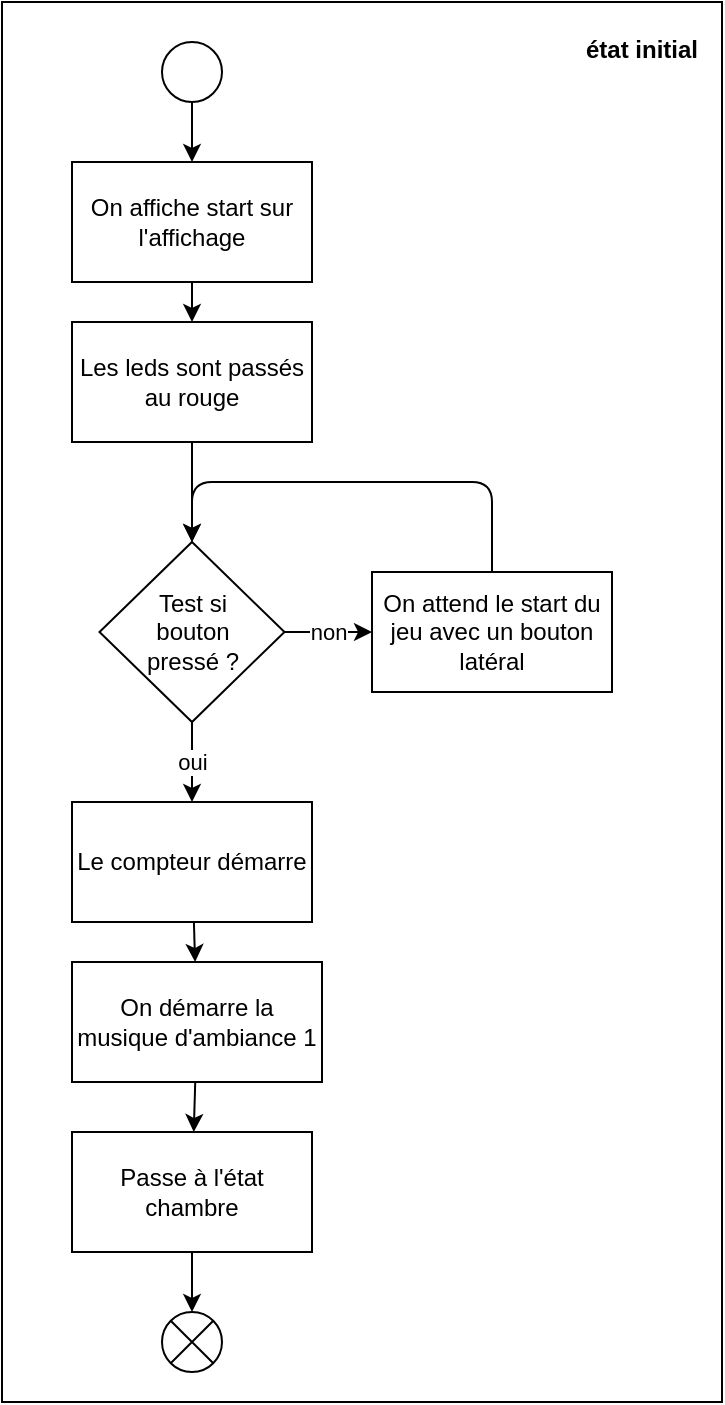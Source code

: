 <mxfile>
    <diagram id="F9MB3DPk1iDu4GyG0oBZ" name="Page-initial">
        <mxGraphModel dx="1085" dy="990" grid="1" gridSize="10" guides="1" tooltips="1" connect="1" arrows="1" fold="1" page="1" pageScale="1" pageWidth="827" pageHeight="1169" math="0" shadow="0">
            <root>
                <mxCell id="0"/>
                <mxCell id="1" parent="0"/>
                <mxCell id="16" value="état initial" style="rounded=0;whiteSpace=wrap;html=1;align=right;verticalAlign=top;fontStyle=1;spacingRight=10;spacingTop=10;" vertex="1" parent="1">
                    <mxGeometry x="200" y="80" width="360" height="700" as="geometry"/>
                </mxCell>
                <mxCell id="4" value="" style="edgeStyle=none;html=1;" edge="1" parent="1" source="2" target="3">
                    <mxGeometry relative="1" as="geometry"/>
                </mxCell>
                <mxCell id="2" value="" style="ellipse;" vertex="1" parent="1">
                    <mxGeometry x="280" y="100" width="30" height="30" as="geometry"/>
                </mxCell>
                <mxCell id="51" value="" style="edgeStyle=none;html=1;" edge="1" parent="1" source="3" target="50">
                    <mxGeometry relative="1" as="geometry"/>
                </mxCell>
                <mxCell id="3" value="On affiche start sur l&#39;affichage" style="whiteSpace=wrap;html=1;" vertex="1" parent="1">
                    <mxGeometry x="235" y="160" width="120" height="60" as="geometry"/>
                </mxCell>
                <mxCell id="8" value="non" style="edgeStyle=none;html=1;" edge="1" parent="1" source="5" target="7">
                    <mxGeometry relative="1" as="geometry"/>
                </mxCell>
                <mxCell id="11" value="oui" style="edgeStyle=none;html=1;" edge="1" parent="1" source="5" target="10">
                    <mxGeometry relative="1" as="geometry"/>
                </mxCell>
                <mxCell id="5" value="Test si &lt;br&gt;bouton &lt;br&gt;pressé ?" style="rhombus;whiteSpace=wrap;html=1;fontSize=12;" vertex="1" parent="1">
                    <mxGeometry x="248.75" y="350" width="92.5" height="90" as="geometry"/>
                </mxCell>
                <mxCell id="9" style="edgeStyle=none;html=1;exitX=0.5;exitY=0;exitDx=0;exitDy=0;entryX=0.5;entryY=0;entryDx=0;entryDy=0;" edge="1" parent="1" source="7" target="5">
                    <mxGeometry relative="1" as="geometry">
                        <Array as="points">
                            <mxPoint x="445" y="320"/>
                            <mxPoint x="295" y="320"/>
                        </Array>
                    </mxGeometry>
                </mxCell>
                <mxCell id="7" value="On attend le start du jeu avec un bouton latéral" style="whiteSpace=wrap;html=1;" vertex="1" parent="1">
                    <mxGeometry x="385" y="365" width="120" height="60" as="geometry"/>
                </mxCell>
                <mxCell id="13" value="" style="edgeStyle=none;html=1;" edge="1" parent="1" source="10" target="12">
                    <mxGeometry relative="1" as="geometry"/>
                </mxCell>
                <mxCell id="10" value="Le compteur démarre" style="whiteSpace=wrap;html=1;" vertex="1" parent="1">
                    <mxGeometry x="235" y="480" width="120" height="60" as="geometry"/>
                </mxCell>
                <mxCell id="15" value="" style="edgeStyle=none;html=1;" edge="1" parent="1" source="12" target="14">
                    <mxGeometry relative="1" as="geometry"/>
                </mxCell>
                <mxCell id="12" value="On démarre la musique d&#39;ambiance 1" style="whiteSpace=wrap;html=1;" vertex="1" parent="1">
                    <mxGeometry x="235" y="560" width="125" height="60" as="geometry"/>
                </mxCell>
                <mxCell id="18" value="" style="edgeStyle=none;html=1;" edge="1" parent="1" source="14" target="17">
                    <mxGeometry relative="1" as="geometry"/>
                </mxCell>
                <mxCell id="14" value="Passe à l&#39;état chambre" style="whiteSpace=wrap;html=1;" vertex="1" parent="1">
                    <mxGeometry x="235" y="645" width="120" height="60" as="geometry"/>
                </mxCell>
                <mxCell id="17" value="" style="shape=sumEllipse;perimeter=ellipsePerimeter;html=1;backgroundOutline=1;" vertex="1" parent="1">
                    <mxGeometry x="280" y="735" width="30" height="30" as="geometry"/>
                </mxCell>
                <mxCell id="52" value="" style="edgeStyle=none;html=1;" edge="1" parent="1" source="50" target="5">
                    <mxGeometry relative="1" as="geometry"/>
                </mxCell>
                <mxCell id="50" value="Les leds sont passés au rouge" style="whiteSpace=wrap;html=1;" vertex="1" parent="1">
                    <mxGeometry x="235" y="240" width="120" height="60" as="geometry"/>
                </mxCell>
            </root>
        </mxGraphModel>
    </diagram>
    <diagram id="-TwuG4o9dbh05HOJ7MIV" name="Page-chambre">
        <mxGraphModel dx="766" dy="967" grid="1" gridSize="10" guides="1" tooltips="1" connect="1" arrows="1" fold="1" page="1" pageScale="1" pageWidth="827" pageHeight="1169" math="0" shadow="0">
            <root>
                <mxCell id="0"/>
                <mxCell id="1" parent="0"/>
                <mxCell id="A5ZPb4_VLUCsGsAMaF4Z-1" value="état chambre" style="rounded=0;whiteSpace=wrap;html=1;align=right;verticalAlign=top;fontStyle=1;spacingRight=10;spacingTop=10;" vertex="1" parent="1">
                    <mxGeometry x="200" y="80" width="380" height="700" as="geometry"/>
                </mxCell>
                <mxCell id="A5ZPb4_VLUCsGsAMaF4Z-2" value="" style="edgeStyle=none;html=1;" edge="1" parent="1" source="A5ZPb4_VLUCsGsAMaF4Z-3" target="A5ZPb4_VLUCsGsAMaF4Z-8">
                    <mxGeometry relative="1" as="geometry"/>
                </mxCell>
                <mxCell id="A5ZPb4_VLUCsGsAMaF4Z-3" value="" style="ellipse;" vertex="1" parent="1">
                    <mxGeometry x="275" y="100" width="30" height="30" as="geometry"/>
                </mxCell>
                <mxCell id="A5ZPb4_VLUCsGsAMaF4Z-4" value="" style="shape=sumEllipse;perimeter=ellipsePerimeter;html=1;backgroundOutline=1;" vertex="1" parent="1">
                    <mxGeometry x="490" y="735" width="30" height="30" as="geometry"/>
                </mxCell>
                <mxCell id="A5ZPb4_VLUCsGsAMaF4Z-5" value="" style="edgeStyle=none;html=1;" edge="1" parent="1" source="A5ZPb4_VLUCsGsAMaF4Z-8" target="A5ZPb4_VLUCsGsAMaF4Z-10">
                    <mxGeometry relative="1" as="geometry"/>
                </mxCell>
                <mxCell id="A5ZPb4_VLUCsGsAMaF4Z-6" value="Ouvert" style="edgeLabel;html=1;align=center;verticalAlign=middle;resizable=0;points=[];" vertex="1" connectable="0" parent="A5ZPb4_VLUCsGsAMaF4Z-5">
                    <mxGeometry x="-0.482" y="2" relative="1" as="geometry">
                        <mxPoint x="14" y="2" as="offset"/>
                    </mxGeometry>
                </mxCell>
                <mxCell id="A5ZPb4_VLUCsGsAMaF4Z-7" value="" style="edgeStyle=none;html=1;" edge="1" parent="1" source="A5ZPb4_VLUCsGsAMaF4Z-8" target="A5ZPb4_VLUCsGsAMaF4Z-14">
                    <mxGeometry relative="1" as="geometry"/>
                </mxCell>
                <mxCell id="A5ZPb4_VLUCsGsAMaF4Z-8" value="Test&lt;br&gt;interrupteur maniétique" style="rhombus;whiteSpace=wrap;html=1;fontSize=10;" vertex="1" parent="1">
                    <mxGeometry x="250" y="169" width="80" height="80" as="geometry"/>
                </mxCell>
                <mxCell id="A5ZPb4_VLUCsGsAMaF4Z-9" value="" style="edgeStyle=none;html=1;" edge="1" parent="1" source="A5ZPb4_VLUCsGsAMaF4Z-10" target="A5ZPb4_VLUCsGsAMaF4Z-18">
                    <mxGeometry relative="1" as="geometry"/>
                </mxCell>
                <mxCell id="A5ZPb4_VLUCsGsAMaF4Z-10" value="&lt;span style=&quot;color: rgb(0, 0, 0);&quot;&gt;On démarre la musique d&#39;ambiance 2&lt;/span&gt;" style="whiteSpace=wrap;html=1;" vertex="1" parent="1">
                    <mxGeometry x="440" y="179" width="130" height="60" as="geometry"/>
                </mxCell>
                <mxCell id="A5ZPb4_VLUCsGsAMaF4Z-11" value="" style="edgeStyle=none;html=1;" edge="1" parent="1" source="A5ZPb4_VLUCsGsAMaF4Z-14" target="A5ZPb4_VLUCsGsAMaF4Z-16">
                    <mxGeometry relative="1" as="geometry"/>
                </mxCell>
                <mxCell id="A5ZPb4_VLUCsGsAMaF4Z-12" value="oui" style="edgeLabel;html=1;align=center;verticalAlign=middle;resizable=0;points=[];" vertex="1" connectable="0" parent="A5ZPb4_VLUCsGsAMaF4Z-11">
                    <mxGeometry x="-0.206" y="-1" relative="1" as="geometry">
                        <mxPoint as="offset"/>
                    </mxGeometry>
                </mxCell>
                <mxCell id="A5ZPb4_VLUCsGsAMaF4Z-13" value="" style="edgeStyle=none;html=1;entryX=0.5;entryY=0;entryDx=0;entryDy=0;" edge="1" parent="1" source="A5ZPb4_VLUCsGsAMaF4Z-14" target="A5ZPb4_VLUCsGsAMaF4Z-21">
                    <mxGeometry relative="1" as="geometry">
                        <mxPoint x="288" y="395" as="targetPoint"/>
                    </mxGeometry>
                </mxCell>
                <mxCell id="A5ZPb4_VLUCsGsAMaF4Z-14" value="5 / 10 min.&lt;br&gt;passés ?" style="rhombus;whiteSpace=wrap;html=1;fontSize=12;" vertex="1" parent="1">
                    <mxGeometry x="250" y="265" width="80" height="80" as="geometry"/>
                </mxCell>
                <mxCell id="A5ZPb4_VLUCsGsAMaF4Z-15" style="edgeStyle=none;html=1;exitX=0.5;exitY=1;exitDx=0;exitDy=0;entryX=0.5;entryY=0;entryDx=0;entryDy=0;" edge="1" parent="1">
                    <mxGeometry relative="1" as="geometry">
                        <mxPoint x="417" y="335.0" as="sourcePoint"/>
                        <mxPoint x="291" y="410" as="targetPoint"/>
                        <Array as="points">
                            <mxPoint x="417" y="360"/>
                            <mxPoint x="289" y="360"/>
                        </Array>
                    </mxGeometry>
                </mxCell>
                <mxCell id="A5ZPb4_VLUCsGsAMaF4Z-16" value="augmente le volume de musique" style="whiteSpace=wrap;html=1;" vertex="1" parent="1">
                    <mxGeometry x="370" y="275" width="92" height="60" as="geometry"/>
                </mxCell>
                <mxCell id="A5ZPb4_VLUCsGsAMaF4Z-17" style="edgeStyle=none;html=1;exitX=0.5;exitY=1;exitDx=0;exitDy=0;entryX=0.5;entryY=0;entryDx=0;entryDy=0;" edge="1" parent="1" source="A5ZPb4_VLUCsGsAMaF4Z-18" target="A5ZPb4_VLUCsGsAMaF4Z-4">
                    <mxGeometry relative="1" as="geometry"/>
                </mxCell>
                <mxCell id="A5ZPb4_VLUCsGsAMaF4Z-18" value="&lt;span style=&quot;color: rgb(0, 0, 0);&quot;&gt;passe à l&#39;état psychiatre&lt;/span&gt;" style="whiteSpace=wrap;html=1;" vertex="1" parent="1">
                    <mxGeometry x="445" y="345" width="120" height="60" as="geometry"/>
                </mxCell>
                <mxCell id="A5ZPb4_VLUCsGsAMaF4Z-19" value="oui" style="edgeStyle=none;html=1;" edge="1" parent="1" source="A5ZPb4_VLUCsGsAMaF4Z-21" target="A5ZPb4_VLUCsGsAMaF4Z-23">
                    <mxGeometry x="-0.368" relative="1" as="geometry">
                        <mxPoint as="offset"/>
                    </mxGeometry>
                </mxCell>
                <mxCell id="A5ZPb4_VLUCsGsAMaF4Z-20" value="" style="edgeStyle=none;html=1;" edge="1" parent="1" source="A5ZPb4_VLUCsGsAMaF4Z-21" target="A5ZPb4_VLUCsGsAMaF4Z-26">
                    <mxGeometry relative="1" as="geometry"/>
                </mxCell>
                <mxCell id="A5ZPb4_VLUCsGsAMaF4Z-21" value="Test si les switchs sont&lt;br&gt;&amp;nbsp;en ordre" style="rhombus;whiteSpace=wrap;html=1;fontSize=11;" vertex="1" parent="1">
                    <mxGeometry x="250" y="410" width="80" height="80" as="geometry"/>
                </mxCell>
                <mxCell id="A5ZPb4_VLUCsGsAMaF4Z-22" style="edgeStyle=none;html=1;exitX=0.5;exitY=1;exitDx=0;exitDy=0;entryX=0.5;entryY=0;entryDx=0;entryDy=0;" edge="1" parent="1">
                    <mxGeometry relative="1" as="geometry">
                        <mxPoint x="419" y="480" as="sourcePoint"/>
                        <mxPoint x="291" y="520" as="targetPoint"/>
                        <Array as="points">
                            <mxPoint x="419" y="500"/>
                            <mxPoint x="289" y="500"/>
                        </Array>
                    </mxGeometry>
                </mxCell>
                <mxCell id="A5ZPb4_VLUCsGsAMaF4Z-23" value="&lt;span style=&quot;color: rgb(0, 0, 0);&quot;&gt;passe la led témoin du rouge au vert&lt;/span&gt;" style="whiteSpace=wrap;html=1;" vertex="1" parent="1">
                    <mxGeometry x="366" y="420" width="104" height="60" as="geometry"/>
                </mxCell>
                <mxCell id="A5ZPb4_VLUCsGsAMaF4Z-24" value="oui" style="edgeStyle=none;html=1;" edge="1" parent="1" source="A5ZPb4_VLUCsGsAMaF4Z-26" target="A5ZPb4_VLUCsGsAMaF4Z-28">
                    <mxGeometry relative="1" as="geometry"/>
                </mxCell>
                <mxCell id="A5ZPb4_VLUCsGsAMaF4Z-25" value="" style="edgeStyle=none;html=1;" edge="1" parent="1" source="A5ZPb4_VLUCsGsAMaF4Z-26" target="A5ZPb4_VLUCsGsAMaF4Z-33">
                    <mxGeometry relative="1" as="geometry"/>
                </mxCell>
                <mxCell id="A5ZPb4_VLUCsGsAMaF4Z-26" value="Test si les&lt;br&gt;câbles sont&lt;br&gt;connectés" style="rhombus;whiteSpace=wrap;html=1;fontSize=10;" vertex="1" parent="1">
                    <mxGeometry x="250" y="520" width="80" height="80" as="geometry"/>
                </mxCell>
                <mxCell id="A5ZPb4_VLUCsGsAMaF4Z-27" style="edgeStyle=none;html=1;exitX=0.5;exitY=1;exitDx=0;exitDy=0;entryX=0.5;entryY=0;entryDx=0;entryDy=0;" edge="1" parent="1" source="A5ZPb4_VLUCsGsAMaF4Z-33" target="A5ZPb4_VLUCsGsAMaF4Z-30">
                    <mxGeometry relative="1" as="geometry">
                        <Array as="points">
                            <mxPoint x="290" y="610"/>
                        </Array>
                    </mxGeometry>
                </mxCell>
                <mxCell id="A5ZPb4_VLUCsGsAMaF4Z-28" value="&lt;span style=&quot;color: rgb(0, 0, 0);&quot;&gt;passe la led témoin du rouge au vert&lt;/span&gt;" style="whiteSpace=wrap;html=1;" vertex="1" parent="1">
                    <mxGeometry x="365" y="530" width="104" height="60" as="geometry"/>
                </mxCell>
                <mxCell id="A5ZPb4_VLUCsGsAMaF4Z-29" style="edgeStyle=none;html=1;exitX=0;exitY=0.5;exitDx=0;exitDy=0;entryX=0.5;entryY=0;entryDx=0;entryDy=0;" edge="1" parent="1" source="A5ZPb4_VLUCsGsAMaF4Z-30" target="A5ZPb4_VLUCsGsAMaF4Z-8">
                    <mxGeometry relative="1" as="geometry">
                        <Array as="points">
                            <mxPoint x="220" y="748"/>
                            <mxPoint x="220" y="150"/>
                            <mxPoint x="288" y="150"/>
                        </Array>
                    </mxGeometry>
                </mxCell>
                <mxCell id="A5ZPb4_VLUCsGsAMaF4Z-30" value="Reprend les tests" style="whiteSpace=wrap;html=1;fontSize=10;" vertex="1" parent="1">
                    <mxGeometry x="240" y="727" width="100" height="42" as="geometry"/>
                </mxCell>
                <mxCell id="A5ZPb4_VLUCsGsAMaF4Z-31" value="" style="edgeStyle=none;html=1;exitX=0.5;exitY=1;exitDx=0;exitDy=0;entryX=0.5;entryY=0;entryDx=0;entryDy=0;" edge="1" parent="1" source="A5ZPb4_VLUCsGsAMaF4Z-28" target="A5ZPb4_VLUCsGsAMaF4Z-33">
                    <mxGeometry relative="1" as="geometry">
                        <mxPoint x="417" y="590" as="sourcePoint"/>
                        <mxPoint x="290" y="719" as="targetPoint"/>
                        <Array as="points">
                            <mxPoint x="417" y="610"/>
                            <mxPoint x="290" y="610"/>
                        </Array>
                    </mxGeometry>
                </mxCell>
                <mxCell id="A5ZPb4_VLUCsGsAMaF4Z-32" value="oui" style="edgeStyle=none;html=1;" edge="1" parent="1" source="A5ZPb4_VLUCsGsAMaF4Z-33" target="A5ZPb4_VLUCsGsAMaF4Z-35">
                    <mxGeometry relative="1" as="geometry"/>
                </mxCell>
                <mxCell id="A5ZPb4_VLUCsGsAMaF4Z-33" value="Test bouton &lt;br&gt;reset&lt;br&gt;(interne)" style="rhombus;whiteSpace=wrap;html=1;fontSize=10;" vertex="1" parent="1">
                    <mxGeometry x="250" y="627" width="80" height="80" as="geometry"/>
                </mxCell>
                <mxCell id="A5ZPb4_VLUCsGsAMaF4Z-34" style="edgeStyle=none;html=1;exitX=0.5;exitY=1;exitDx=0;exitDy=0;entryX=0;entryY=0.5;entryDx=0;entryDy=0;" edge="1" parent="1" source="A5ZPb4_VLUCsGsAMaF4Z-35" target="A5ZPb4_VLUCsGsAMaF4Z-4">
                    <mxGeometry relative="1" as="geometry">
                        <Array as="points">
                            <mxPoint x="420" y="750"/>
                        </Array>
                    </mxGeometry>
                </mxCell>
                <mxCell id="A5ZPb4_VLUCsGsAMaF4Z-35" value="&lt;span style=&quot;color: rgb(0, 0, 0);&quot;&gt;passe à l&#39;état initial&lt;/span&gt;" style="whiteSpace=wrap;html=1;" vertex="1" parent="1">
                    <mxGeometry x="370" y="637" width="100" height="60" as="geometry"/>
                </mxCell>
            </root>
        </mxGraphModel>
    </diagram>
    <diagram id="e_R3JuwQL41vmd00zdHb" name="Page-psychiatre">
        <mxGraphModel dx="930" dy="1174" grid="1" gridSize="10" guides="1" tooltips="1" connect="1" arrows="1" fold="1" page="1" pageScale="1" pageWidth="827" pageHeight="1169" math="0" shadow="0">
            <root>
                <mxCell id="0"/>
                <mxCell id="1" parent="0"/>
                <mxCell id="6P_9f3Ew2YC15SR7I2HP-1" value="état&amp;nbsp;&lt;span style=&quot;color: rgb(0, 0, 0); font-weight: 400; text-align: center;&quot;&gt;psychiatre&lt;/span&gt;" style="rounded=0;whiteSpace=wrap;html=1;align=right;verticalAlign=top;fontStyle=1;spacingRight=10;spacingTop=10;" vertex="1" parent="1">
                    <mxGeometry x="160" y="80" width="520" height="700" as="geometry"/>
                </mxCell>
                <mxCell id="6P_9f3Ew2YC15SR7I2HP-2" value="" style="edgeStyle=none;html=1;entryX=0.5;entryY=0;entryDx=0;entryDy=0;" edge="1" parent="1" source="6P_9f3Ew2YC15SR7I2HP-3" target="6P_9f3Ew2YC15SR7I2HP-21">
                    <mxGeometry relative="1" as="geometry">
                        <mxPoint x="250" y="176" as="targetPoint"/>
                    </mxGeometry>
                </mxCell>
                <mxCell id="6P_9f3Ew2YC15SR7I2HP-3" value="" style="ellipse;" vertex="1" parent="1">
                    <mxGeometry x="235" y="100" width="30" height="30" as="geometry"/>
                </mxCell>
                <mxCell id="6P_9f3Ew2YC15SR7I2HP-4" value="" style="shape=sumEllipse;perimeter=ellipsePerimeter;html=1;backgroundOutline=1;" vertex="1" parent="1">
                    <mxGeometry x="412" y="735" width="30" height="30" as="geometry"/>
                </mxCell>
                <mxCell id="6P_9f3Ew2YC15SR7I2HP-19" value="oui" style="edgeStyle=none;html=1;" edge="1" parent="1" source="6P_9f3Ew2YC15SR7I2HP-21" target="6P_9f3Ew2YC15SR7I2HP-23">
                    <mxGeometry x="-0.368" relative="1" as="geometry">
                        <mxPoint as="offset"/>
                    </mxGeometry>
                </mxCell>
                <mxCell id="6P_9f3Ew2YC15SR7I2HP-20" value="" style="edgeStyle=none;html=1;" edge="1" parent="1" source="6P_9f3Ew2YC15SR7I2HP-21" target="6P_9f3Ew2YC15SR7I2HP-26">
                    <mxGeometry relative="1" as="geometry"/>
                </mxCell>
                <mxCell id="6P_9f3Ew2YC15SR7I2HP-21" value="Test si les switchs sont&lt;br&gt;&amp;nbsp;en ordre" style="rhombus;whiteSpace=wrap;html=1;fontSize=11;" vertex="1" parent="1">
                    <mxGeometry x="210" y="177" width="80" height="80" as="geometry"/>
                </mxCell>
                <mxCell id="wKttNFbRdzwVSbMU5kbq-1" style="edgeStyle=none;html=1;exitX=0.5;exitY=1;exitDx=0;exitDy=0;entryX=0.5;entryY=0;entryDx=0;entryDy=0;" edge="1" parent="1" source="6P_9f3Ew2YC15SR7I2HP-23" target="6P_9f3Ew2YC15SR7I2HP-26">
                    <mxGeometry relative="1" as="geometry">
                        <Array as="points">
                            <mxPoint x="380" y="270"/>
                            <mxPoint x="250" y="270"/>
                        </Array>
                    </mxGeometry>
                </mxCell>
                <mxCell id="6P_9f3Ew2YC15SR7I2HP-23" value="&lt;span style=&quot;color: rgb(0, 0, 0);&quot;&gt;passe la led témoin du rouge au vert&lt;/span&gt;" style="whiteSpace=wrap;html=1;" vertex="1" parent="1">
                    <mxGeometry x="328" y="187" width="104" height="60" as="geometry"/>
                </mxCell>
                <mxCell id="6P_9f3Ew2YC15SR7I2HP-24" value="oui" style="edgeStyle=none;html=1;" edge="1" parent="1" source="6P_9f3Ew2YC15SR7I2HP-26" target="6P_9f3Ew2YC15SR7I2HP-28">
                    <mxGeometry relative="1" as="geometry"/>
                </mxCell>
                <mxCell id="wKttNFbRdzwVSbMU5kbq-3" value="" style="edgeStyle=none;html=1;" edge="1" parent="1" source="6P_9f3Ew2YC15SR7I2HP-26" target="wKttNFbRdzwVSbMU5kbq-2">
                    <mxGeometry relative="1" as="geometry"/>
                </mxCell>
                <mxCell id="6P_9f3Ew2YC15SR7I2HP-26" value="Test si les&lt;br&gt;câbles sont&lt;br&gt;connectés" style="rhombus;whiteSpace=wrap;html=1;fontSize=10;" vertex="1" parent="1">
                    <mxGeometry x="210" y="288" width="80" height="80" as="geometry"/>
                </mxCell>
                <mxCell id="6P_9f3Ew2YC15SR7I2HP-28" value="&lt;span style=&quot;color: rgb(0, 0, 0);&quot;&gt;passe la led témoin du rouge au vert&lt;/span&gt;" style="whiteSpace=wrap;html=1;" vertex="1" parent="1">
                    <mxGeometry x="325" y="298" width="104" height="60" as="geometry"/>
                </mxCell>
                <mxCell id="6P_9f3Ew2YC15SR7I2HP-29" style="edgeStyle=none;html=1;exitX=0;exitY=0.5;exitDx=0;exitDy=0;entryX=0.5;entryY=0;entryDx=0;entryDy=0;" edge="1" parent="1" source="6P_9f3Ew2YC15SR7I2HP-30" target="6P_9f3Ew2YC15SR7I2HP-21">
                    <mxGeometry relative="1" as="geometry">
                        <Array as="points">
                            <mxPoint x="180" y="705"/>
                            <mxPoint x="180" y="150"/>
                            <mxPoint x="250" y="150"/>
                        </Array>
                        <mxPoint x="250" y="169" as="targetPoint"/>
                    </mxGeometry>
                </mxCell>
                <mxCell id="6P_9f3Ew2YC15SR7I2HP-30" value="Reprend les tests" style="whiteSpace=wrap;html=1;fontSize=10;" vertex="1" parent="1">
                    <mxGeometry x="200" y="684" width="100" height="42" as="geometry"/>
                </mxCell>
                <mxCell id="wKttNFbRdzwVSbMU5kbq-5" value="oui" style="edgeStyle=none;html=1;" edge="1" parent="1" source="wKttNFbRdzwVSbMU5kbq-2" target="wKttNFbRdzwVSbMU5kbq-4">
                    <mxGeometry relative="1" as="geometry"/>
                </mxCell>
                <mxCell id="DXd6s6xHSMrLh10oTs0z-4" value="" style="edgeStyle=none;html=1;" edge="1" parent="1" source="wKttNFbRdzwVSbMU5kbq-2" target="DXd6s6xHSMrLh10oTs0z-2">
                    <mxGeometry relative="1" as="geometry"/>
                </mxCell>
                <mxCell id="wKttNFbRdzwVSbMU5kbq-2" value="&lt;span style=&quot;color: rgb(0, 0, 0); font-size: 11px;&quot;&gt;Test si les switchs sont&lt;/span&gt;&lt;br style=&quot;color: rgb(63, 63, 63); scrollbar-color: rgb(226, 226, 226) rgb(251, 251, 251); font-size: 11px;&quot;&gt;&lt;span style=&quot;color: rgb(0, 0, 0); font-size: 11px;&quot;&gt;&amp;nbsp;en ordre&lt;/span&gt;" style="rhombus;whiteSpace=wrap;html=1;fontSize=10;" vertex="1" parent="1">
                    <mxGeometry x="210" y="400" width="80" height="80" as="geometry"/>
                </mxCell>
                <mxCell id="wKttNFbRdzwVSbMU5kbq-7" value="oui" style="edgeStyle=none;html=1;" edge="1" parent="1" source="wKttNFbRdzwVSbMU5kbq-4" target="wKttNFbRdzwVSbMU5kbq-6">
                    <mxGeometry relative="1" as="geometry"/>
                </mxCell>
                <mxCell id="DXd6s6xHSMrLh10oTs0z-5" style="edgeStyle=none;html=1;exitX=0.5;exitY=1;exitDx=0;exitDy=0;entryX=0.5;entryY=0;entryDx=0;entryDy=0;" edge="1" parent="1" source="wKttNFbRdzwVSbMU5kbq-4" target="DXd6s6xHSMrLh10oTs0z-2">
                    <mxGeometry relative="1" as="geometry">
                        <Array as="points">
                            <mxPoint x="358" y="510"/>
                            <mxPoint x="250" y="510"/>
                        </Array>
                    </mxGeometry>
                </mxCell>
                <mxCell id="wKttNFbRdzwVSbMU5kbq-4" value="&lt;span style=&quot;color: rgb(0, 0, 0);&quot;&gt;Test si les&lt;/span&gt;&lt;br style=&quot;color: rgb(63, 63, 63); scrollbar-color: rgb(226, 226, 226) rgb(251, 251, 251);&quot;&gt;&lt;span style=&quot;color: rgb(0, 0, 0);&quot;&gt;câbles sont&lt;/span&gt;&lt;br style=&quot;color: rgb(63, 63, 63); scrollbar-color: rgb(226, 226, 226) rgb(251, 251, 251);&quot;&gt;&lt;span style=&quot;color: rgb(0, 0, 0);&quot;&gt;connectés&lt;/span&gt;" style="rhombus;whiteSpace=wrap;html=1;fontSize=10;" vertex="1" parent="1">
                    <mxGeometry x="318" y="400" width="80" height="80" as="geometry"/>
                </mxCell>
                <mxCell id="wKttNFbRdzwVSbMU5kbq-10" value="" style="edgeStyle=none;html=1;" edge="1" parent="1" source="wKttNFbRdzwVSbMU5kbq-6" target="wKttNFbRdzwVSbMU5kbq-9">
                    <mxGeometry relative="1" as="geometry"/>
                </mxCell>
                <mxCell id="DXd6s6xHSMrLh10oTs0z-6" style="edgeStyle=none;html=1;exitX=0.5;exitY=1;exitDx=0;exitDy=0;entryX=0.5;entryY=0;entryDx=0;entryDy=0;" edge="1" parent="1" source="wKttNFbRdzwVSbMU5kbq-6" target="DXd6s6xHSMrLh10oTs0z-2">
                    <mxGeometry relative="1" as="geometry">
                        <mxPoint x="250" y="530" as="targetPoint"/>
                        <Array as="points">
                            <mxPoint x="475" y="510"/>
                            <mxPoint x="250" y="510"/>
                        </Array>
                    </mxGeometry>
                </mxCell>
                <mxCell id="wKttNFbRdzwVSbMU5kbq-6" value="Test si les&lt;br&gt;4 boutons&lt;br&gt;pressés" style="rhombus;whiteSpace=wrap;html=1;fontSize=10;" vertex="1" parent="1">
                    <mxGeometry x="435" y="400" width="80" height="80" as="geometry"/>
                </mxCell>
                <mxCell id="wKttNFbRdzwVSbMU5kbq-8" style="edgeStyle=none;html=1;exitX=0.5;exitY=1;exitDx=0;exitDy=0;entryX=0.5;entryY=0;entryDx=0;entryDy=0;" edge="1" parent="1">
                    <mxGeometry relative="1" as="geometry">
                        <mxPoint x="380" y="358" as="sourcePoint"/>
                        <mxPoint x="250" y="399" as="targetPoint"/>
                        <Array as="points">
                            <mxPoint x="380" y="381"/>
                            <mxPoint x="250" y="381"/>
                        </Array>
                    </mxGeometry>
                </mxCell>
                <mxCell id="wKttNFbRdzwVSbMU5kbq-12" value="" style="edgeStyle=none;html=1;" edge="1" parent="1" source="wKttNFbRdzwVSbMU5kbq-9" target="wKttNFbRdzwVSbMU5kbq-11">
                    <mxGeometry relative="1" as="geometry"/>
                </mxCell>
                <mxCell id="wKttNFbRdzwVSbMU5kbq-9" value="Stop le compteur" style="whiteSpace=wrap;html=1;fontSize=10;" vertex="1" parent="1">
                    <mxGeometry x="540" y="410" width="120" height="60" as="geometry"/>
                </mxCell>
                <mxCell id="DXd6s6xHSMrLh10oTs0z-10" value="" style="edgeStyle=none;html=1;" edge="1" parent="1" source="wKttNFbRdzwVSbMU5kbq-11" target="DXd6s6xHSMrLh10oTs0z-9">
                    <mxGeometry relative="1" as="geometry"/>
                </mxCell>
                <mxCell id="wKttNFbRdzwVSbMU5kbq-11" value="Démarre musique de fin" style="whiteSpace=wrap;html=1;fontSize=10;" vertex="1" parent="1">
                    <mxGeometry x="540" y="496" width="120" height="60" as="geometry"/>
                </mxCell>
                <mxCell id="DXd6s6xHSMrLh10oTs0z-1" value="oui" style="edgeStyle=none;html=1;" edge="1" parent="1" source="DXd6s6xHSMrLh10oTs0z-2" target="DXd6s6xHSMrLh10oTs0z-3">
                    <mxGeometry relative="1" as="geometry"/>
                </mxCell>
                <mxCell id="DXd6s6xHSMrLh10oTs0z-8" value="" style="edgeStyle=none;html=1;" edge="1" parent="1" source="DXd6s6xHSMrLh10oTs0z-2" target="6P_9f3Ew2YC15SR7I2HP-30">
                    <mxGeometry relative="1" as="geometry"/>
                </mxCell>
                <mxCell id="DXd6s6xHSMrLh10oTs0z-2" value="Test bouton &lt;br&gt;reset&lt;br&gt;(interne)" style="rhombus;whiteSpace=wrap;html=1;fontSize=10;" vertex="1" parent="1">
                    <mxGeometry x="210" y="585" width="80" height="80" as="geometry"/>
                </mxCell>
                <mxCell id="DXd6s6xHSMrLh10oTs0z-12" value="" style="edgeStyle=none;html=1;" edge="1" parent="1" source="DXd6s6xHSMrLh10oTs0z-3" target="6P_9f3Ew2YC15SR7I2HP-4">
                    <mxGeometry relative="1" as="geometry"/>
                </mxCell>
                <mxCell id="DXd6s6xHSMrLh10oTs0z-3" value="&lt;span style=&quot;color: rgb(0, 0, 0);&quot;&gt;passe à l&#39;état initial&lt;/span&gt;" style="whiteSpace=wrap;html=1;" vertex="1" parent="1">
                    <mxGeometry x="377" y="595" width="100" height="60" as="geometry"/>
                </mxCell>
                <mxCell id="DXd6s6xHSMrLh10oTs0z-11" value="oui" style="edgeStyle=none;html=1;exitX=0;exitY=0.5;exitDx=0;exitDy=0;entryX=1;entryY=0.5;entryDx=0;entryDy=0;" edge="1" parent="1" source="DXd6s6xHSMrLh10oTs0z-9" target="DXd6s6xHSMrLh10oTs0z-3">
                    <mxGeometry relative="1" as="geometry"/>
                </mxCell>
                <mxCell id="DXd6s6xHSMrLh10oTs0z-13" style="edgeStyle=none;html=1;exitX=0.5;exitY=1;exitDx=0;exitDy=0;entryX=0.5;entryY=0;entryDx=0;entryDy=0;" edge="1" parent="1" source="DXd6s6xHSMrLh10oTs0z-9" target="DXd6s6xHSMrLh10oTs0z-9">
                    <mxGeometry relative="1" as="geometry">
                        <Array as="points">
                            <mxPoint x="600" y="690"/>
                            <mxPoint x="670" y="690"/>
                            <mxPoint x="670" y="570"/>
                            <mxPoint x="600" y="570"/>
                        </Array>
                    </mxGeometry>
                </mxCell>
                <mxCell id="DXd6s6xHSMrLh10oTs0z-9" value="Test si&lt;br&gt;&amp;nbsp;bouton&lt;br&gt;pressés" style="rhombus;whiteSpace=wrap;html=1;fontSize=10;" vertex="1" parent="1">
                    <mxGeometry x="560" y="585" width="80" height="80" as="geometry"/>
                </mxCell>
            </root>
        </mxGraphModel>
    </diagram>
</mxfile>